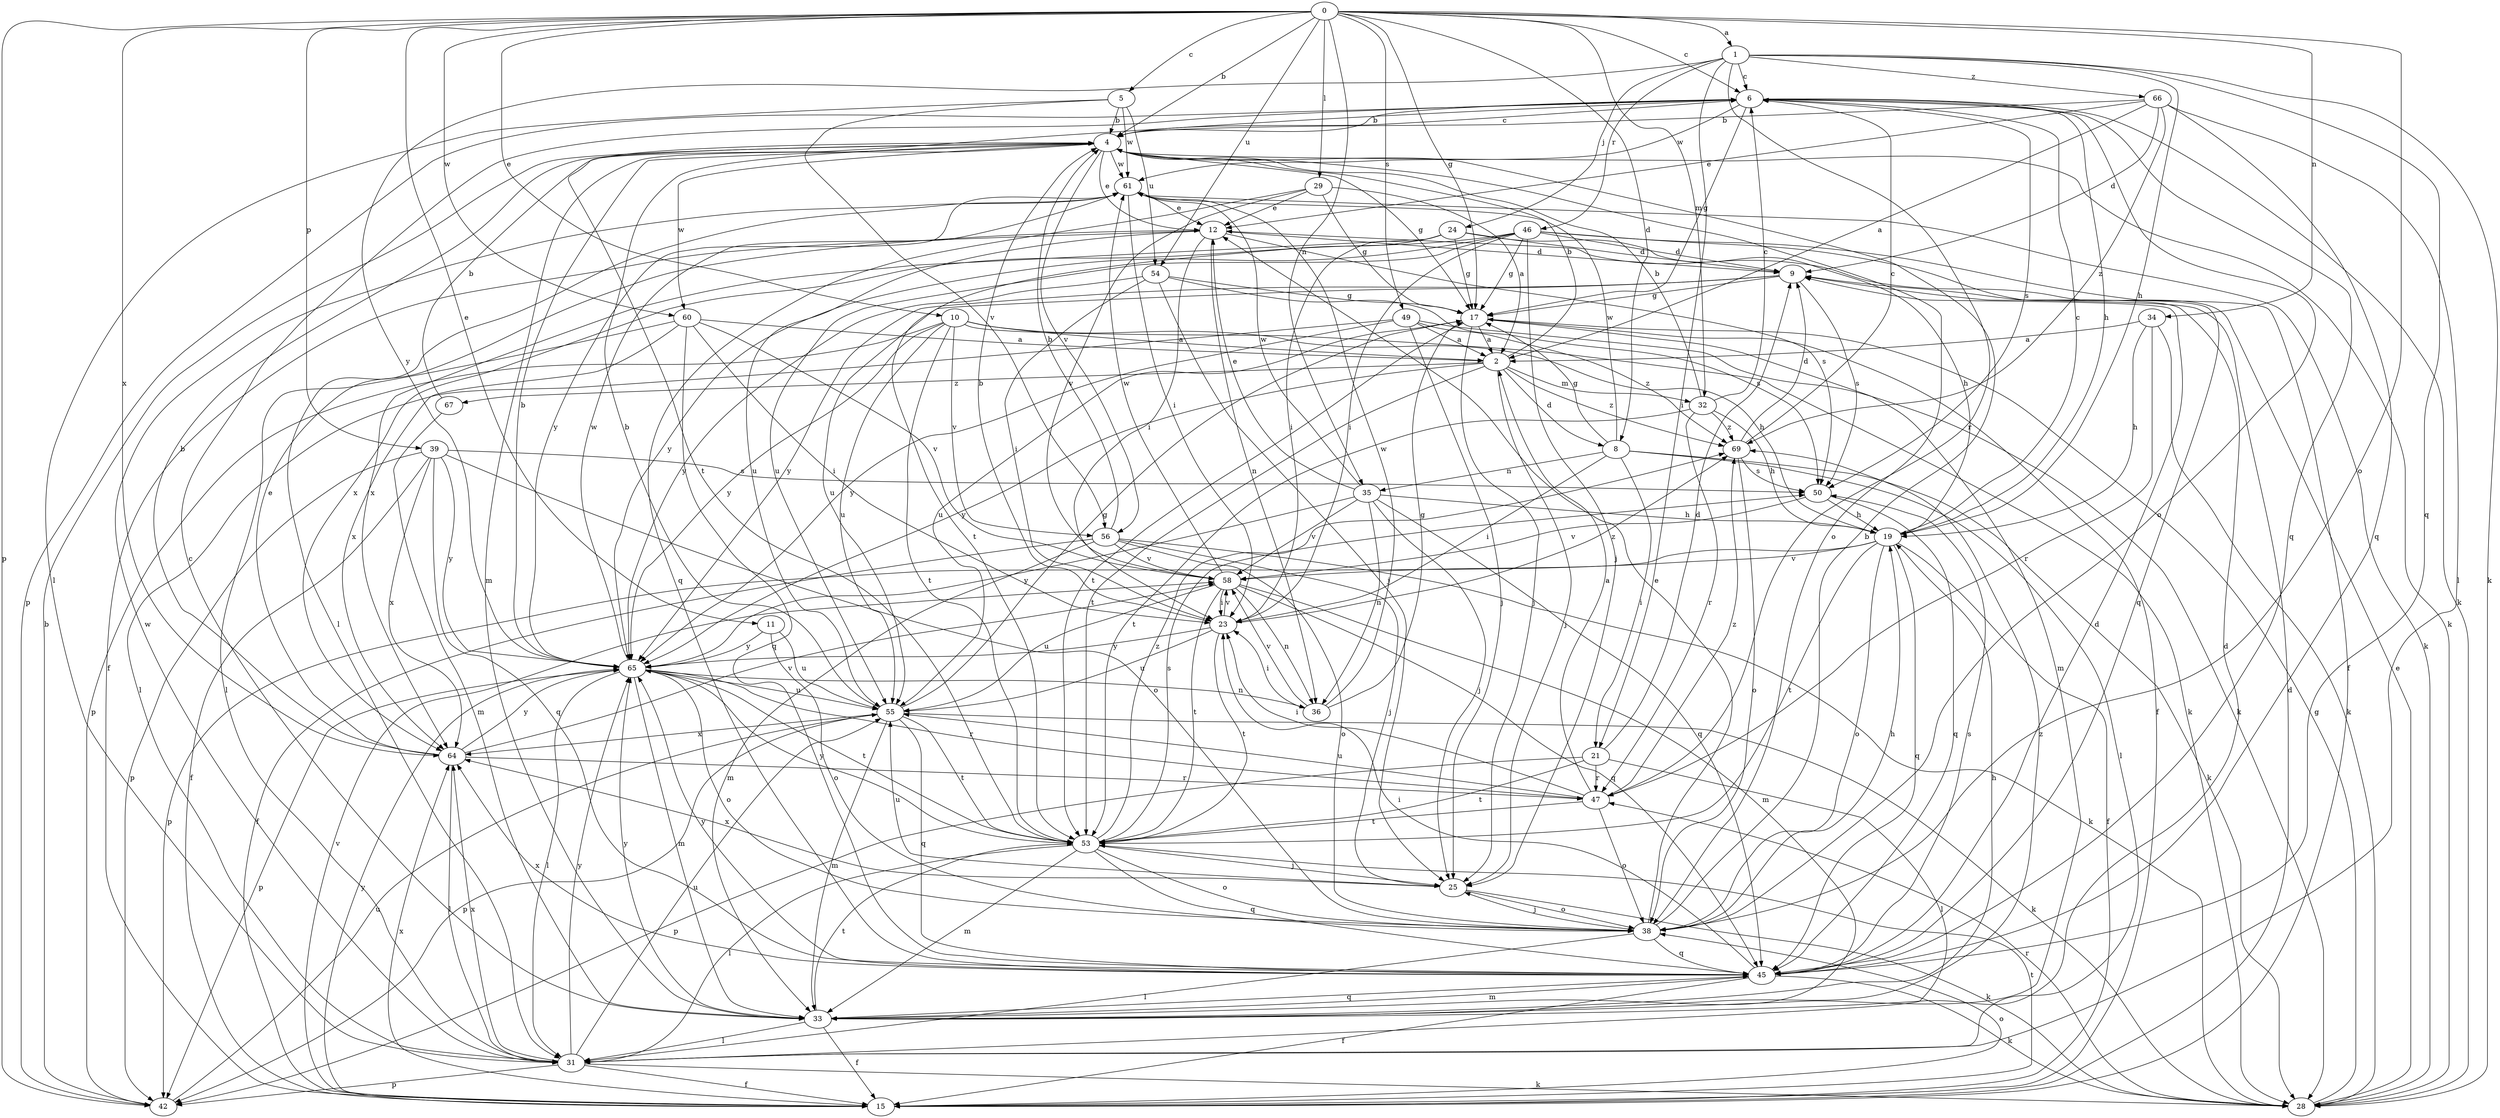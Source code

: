 strict digraph  {
0;
1;
2;
4;
5;
6;
8;
9;
10;
11;
12;
15;
17;
19;
21;
23;
24;
25;
28;
29;
31;
32;
33;
34;
35;
36;
38;
39;
42;
45;
46;
47;
49;
50;
53;
54;
55;
56;
58;
60;
61;
64;
65;
66;
67;
69;
0 -> 1  [label=a];
0 -> 4  [label=b];
0 -> 5  [label=c];
0 -> 6  [label=c];
0 -> 8  [label=d];
0 -> 10  [label=e];
0 -> 11  [label=e];
0 -> 17  [label=g];
0 -> 29  [label=l];
0 -> 32  [label=m];
0 -> 34  [label=n];
0 -> 35  [label=n];
0 -> 38  [label=o];
0 -> 39  [label=p];
0 -> 42  [label=p];
0 -> 49  [label=s];
0 -> 54  [label=u];
0 -> 60  [label=w];
0 -> 64  [label=x];
1 -> 6  [label=c];
1 -> 19  [label=h];
1 -> 21  [label=i];
1 -> 24  [label=j];
1 -> 28  [label=k];
1 -> 45  [label=q];
1 -> 46  [label=r];
1 -> 47  [label=r];
1 -> 65  [label=y];
1 -> 66  [label=z];
2 -> 4  [label=b];
2 -> 8  [label=d];
2 -> 25  [label=j];
2 -> 32  [label=m];
2 -> 53  [label=t];
2 -> 65  [label=y];
2 -> 67  [label=z];
2 -> 69  [label=z];
4 -> 6  [label=c];
4 -> 12  [label=e];
4 -> 17  [label=g];
4 -> 28  [label=k];
4 -> 33  [label=m];
4 -> 38  [label=o];
4 -> 56  [label=v];
4 -> 60  [label=w];
4 -> 61  [label=w];
5 -> 4  [label=b];
5 -> 31  [label=l];
5 -> 54  [label=u];
5 -> 56  [label=v];
5 -> 61  [label=w];
6 -> 4  [label=b];
6 -> 17  [label=g];
6 -> 19  [label=h];
6 -> 28  [label=k];
6 -> 38  [label=o];
6 -> 42  [label=p];
6 -> 45  [label=q];
6 -> 50  [label=s];
6 -> 53  [label=t];
6 -> 61  [label=w];
8 -> 17  [label=g];
8 -> 21  [label=i];
8 -> 23  [label=i];
8 -> 28  [label=k];
8 -> 31  [label=l];
8 -> 35  [label=n];
8 -> 61  [label=w];
9 -> 17  [label=g];
9 -> 50  [label=s];
9 -> 55  [label=u];
9 -> 65  [label=y];
10 -> 2  [label=a];
10 -> 19  [label=h];
10 -> 28  [label=k];
10 -> 42  [label=p];
10 -> 53  [label=t];
10 -> 55  [label=u];
10 -> 56  [label=v];
10 -> 65  [label=y];
11 -> 38  [label=o];
11 -> 55  [label=u];
11 -> 65  [label=y];
12 -> 9  [label=d];
12 -> 15  [label=f];
12 -> 23  [label=i];
12 -> 36  [label=n];
12 -> 50  [label=s];
12 -> 55  [label=u];
15 -> 9  [label=d];
15 -> 38  [label=o];
15 -> 53  [label=t];
15 -> 58  [label=v];
15 -> 64  [label=x];
15 -> 65  [label=y];
17 -> 2  [label=a];
17 -> 15  [label=f];
17 -> 25  [label=j];
17 -> 33  [label=m];
17 -> 53  [label=t];
17 -> 55  [label=u];
19 -> 6  [label=c];
19 -> 15  [label=f];
19 -> 38  [label=o];
19 -> 42  [label=p];
19 -> 45  [label=q];
19 -> 53  [label=t];
19 -> 58  [label=v];
21 -> 9  [label=d];
21 -> 31  [label=l];
21 -> 42  [label=p];
21 -> 47  [label=r];
21 -> 53  [label=t];
23 -> 4  [label=b];
23 -> 53  [label=t];
23 -> 55  [label=u];
23 -> 58  [label=v];
23 -> 65  [label=y];
23 -> 69  [label=z];
24 -> 9  [label=d];
24 -> 17  [label=g];
24 -> 19  [label=h];
24 -> 23  [label=i];
24 -> 53  [label=t];
24 -> 64  [label=x];
25 -> 28  [label=k];
25 -> 38  [label=o];
25 -> 55  [label=u];
25 -> 64  [label=x];
28 -> 12  [label=e];
28 -> 17  [label=g];
28 -> 47  [label=r];
29 -> 2  [label=a];
29 -> 12  [label=e];
29 -> 17  [label=g];
29 -> 45  [label=q];
29 -> 58  [label=v];
31 -> 15  [label=f];
31 -> 28  [label=k];
31 -> 42  [label=p];
31 -> 55  [label=u];
31 -> 61  [label=w];
31 -> 64  [label=x];
31 -> 65  [label=y];
32 -> 4  [label=b];
32 -> 6  [label=c];
32 -> 19  [label=h];
32 -> 47  [label=r];
32 -> 53  [label=t];
32 -> 69  [label=z];
33 -> 6  [label=c];
33 -> 9  [label=d];
33 -> 15  [label=f];
33 -> 19  [label=h];
33 -> 31  [label=l];
33 -> 45  [label=q];
33 -> 53  [label=t];
33 -> 65  [label=y];
33 -> 69  [label=z];
34 -> 2  [label=a];
34 -> 19  [label=h];
34 -> 28  [label=k];
34 -> 47  [label=r];
35 -> 12  [label=e];
35 -> 19  [label=h];
35 -> 25  [label=j];
35 -> 36  [label=n];
35 -> 45  [label=q];
35 -> 58  [label=v];
35 -> 61  [label=w];
35 -> 65  [label=y];
36 -> 17  [label=g];
36 -> 23  [label=i];
36 -> 58  [label=v];
36 -> 61  [label=w];
38 -> 4  [label=b];
38 -> 12  [label=e];
38 -> 19  [label=h];
38 -> 25  [label=j];
38 -> 31  [label=l];
38 -> 45  [label=q];
39 -> 15  [label=f];
39 -> 38  [label=o];
39 -> 42  [label=p];
39 -> 45  [label=q];
39 -> 50  [label=s];
39 -> 64  [label=x];
39 -> 65  [label=y];
42 -> 4  [label=b];
42 -> 55  [label=u];
45 -> 9  [label=d];
45 -> 15  [label=f];
45 -> 23  [label=i];
45 -> 28  [label=k];
45 -> 33  [label=m];
45 -> 50  [label=s];
45 -> 64  [label=x];
45 -> 65  [label=y];
46 -> 9  [label=d];
46 -> 15  [label=f];
46 -> 17  [label=g];
46 -> 23  [label=i];
46 -> 25  [label=j];
46 -> 45  [label=q];
46 -> 55  [label=u];
46 -> 64  [label=x];
46 -> 65  [label=y];
47 -> 2  [label=a];
47 -> 23  [label=i];
47 -> 38  [label=o];
47 -> 53  [label=t];
47 -> 55  [label=u];
47 -> 69  [label=z];
49 -> 2  [label=a];
49 -> 25  [label=j];
49 -> 28  [label=k];
49 -> 31  [label=l];
49 -> 65  [label=y];
49 -> 69  [label=z];
50 -> 19  [label=h];
50 -> 45  [label=q];
50 -> 58  [label=v];
53 -> 25  [label=j];
53 -> 31  [label=l];
53 -> 33  [label=m];
53 -> 38  [label=o];
53 -> 45  [label=q];
53 -> 50  [label=s];
53 -> 65  [label=y];
53 -> 69  [label=z];
54 -> 17  [label=g];
54 -> 23  [label=i];
54 -> 25  [label=j];
54 -> 50  [label=s];
54 -> 65  [label=y];
55 -> 4  [label=b];
55 -> 17  [label=g];
55 -> 28  [label=k];
55 -> 33  [label=m];
55 -> 42  [label=p];
55 -> 45  [label=q];
55 -> 53  [label=t];
55 -> 64  [label=x];
56 -> 4  [label=b];
56 -> 15  [label=f];
56 -> 25  [label=j];
56 -> 28  [label=k];
56 -> 33  [label=m];
56 -> 38  [label=o];
56 -> 58  [label=v];
58 -> 23  [label=i];
58 -> 33  [label=m];
58 -> 36  [label=n];
58 -> 45  [label=q];
58 -> 53  [label=t];
58 -> 55  [label=u];
58 -> 61  [label=w];
60 -> 2  [label=a];
60 -> 23  [label=i];
60 -> 31  [label=l];
60 -> 45  [label=q];
60 -> 58  [label=v];
60 -> 64  [label=x];
61 -> 12  [label=e];
61 -> 23  [label=i];
61 -> 28  [label=k];
61 -> 31  [label=l];
61 -> 65  [label=y];
64 -> 4  [label=b];
64 -> 12  [label=e];
64 -> 31  [label=l];
64 -> 47  [label=r];
64 -> 58  [label=v];
64 -> 65  [label=y];
65 -> 4  [label=b];
65 -> 31  [label=l];
65 -> 33  [label=m];
65 -> 36  [label=n];
65 -> 38  [label=o];
65 -> 42  [label=p];
65 -> 47  [label=r];
65 -> 53  [label=t];
65 -> 55  [label=u];
65 -> 61  [label=w];
66 -> 2  [label=a];
66 -> 4  [label=b];
66 -> 9  [label=d];
66 -> 12  [label=e];
66 -> 31  [label=l];
66 -> 45  [label=q];
66 -> 69  [label=z];
67 -> 4  [label=b];
67 -> 33  [label=m];
69 -> 6  [label=c];
69 -> 9  [label=d];
69 -> 38  [label=o];
69 -> 50  [label=s];
}
